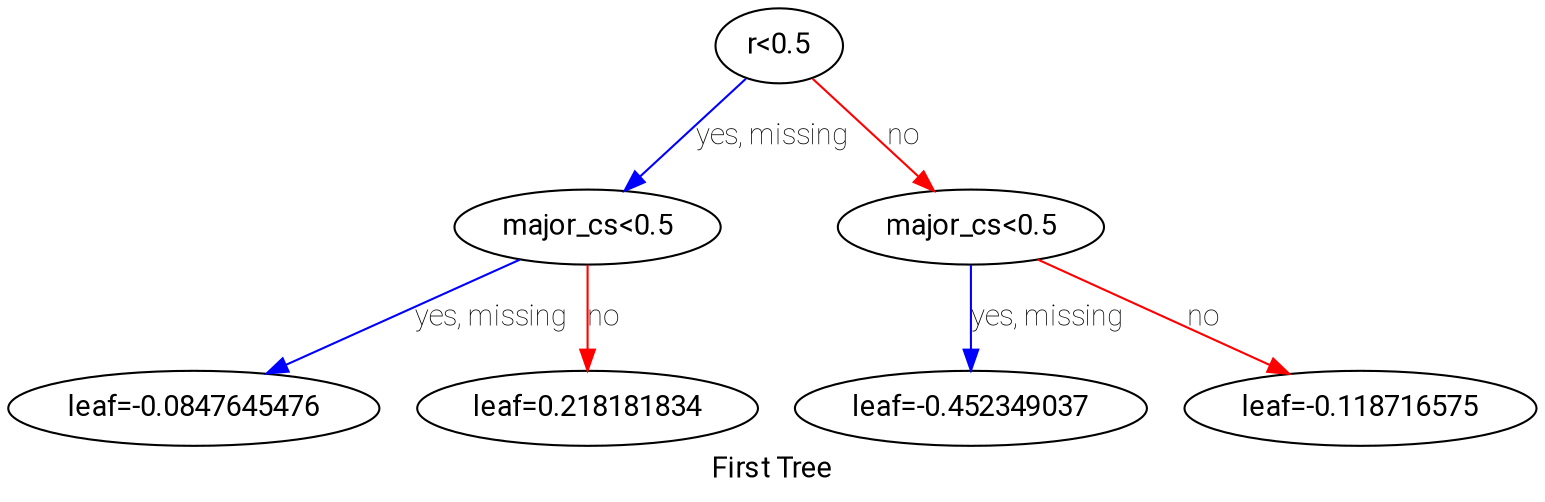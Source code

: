 digraph {
    graph [ rankdir=TB ];
     node [fontname = "Roboto Condensed"];
    edge [fontname = "Roboto Thin"];
    label = "First Tree"
    fontname = "Roboto Condensed"
    

    0 [ label="r<0.5" ]
    0 -> 1 [label="yes, missing" color="#0000FF"]
    0 -> 2 [label="no" color="#FF0000"]

    1 [ label="major_cs<0.5" ]
    1 -> 3 [label="yes, missing" color="#0000FF"]
    1 -> 4 [label="no" color="#FF0000"]

    3 [ label="leaf=-0.0847645476" ]

    4 [ label="leaf=0.218181834" ]

    2 [ label="major_cs<0.5" ]
    2 -> 5 [label="yes, missing" color="#0000FF"]
    2 -> 6 [label="no" color="#FF0000"]

    5 [ label="leaf=-0.452349037" ]

    6 [ label="leaf=-0.118716575" ]
}
